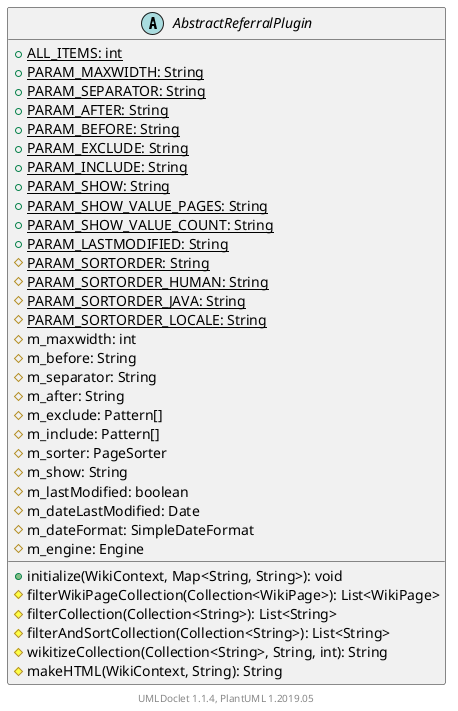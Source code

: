 @startuml

    abstract class AbstractReferralPlugin [[AbstractReferralPlugin.html]] {
        {static} +ALL_ITEMS: int
        {static} +PARAM_MAXWIDTH: String
        {static} +PARAM_SEPARATOR: String
        {static} +PARAM_AFTER: String
        {static} +PARAM_BEFORE: String
        {static} +PARAM_EXCLUDE: String
        {static} +PARAM_INCLUDE: String
        {static} +PARAM_SHOW: String
        {static} +PARAM_SHOW_VALUE_PAGES: String
        {static} +PARAM_SHOW_VALUE_COUNT: String
        {static} +PARAM_LASTMODIFIED: String
        {static} #PARAM_SORTORDER: String
        {static} #PARAM_SORTORDER_HUMAN: String
        {static} #PARAM_SORTORDER_JAVA: String
        {static} #PARAM_SORTORDER_LOCALE: String
        #m_maxwidth: int
        #m_before: String
        #m_separator: String
        #m_after: String
        #m_exclude: Pattern[]
        #m_include: Pattern[]
        #m_sorter: PageSorter
        #m_show: String
        #m_lastModified: boolean
        #m_dateLastModified: Date
        #m_dateFormat: SimpleDateFormat
        #m_engine: Engine
        +initialize(WikiContext, Map<String, String>): void
        #filterWikiPageCollection(Collection<WikiPage>): List<WikiPage>
        #filterCollection(Collection<String>): List<String>
        #filterAndSortCollection(Collection<String>): List<String>
        #wikitizeCollection(Collection<String>, String, int): String
        #makeHTML(WikiContext, String): String
    }


    center footer UMLDoclet 1.1.4, PlantUML 1.2019.05
@enduml

